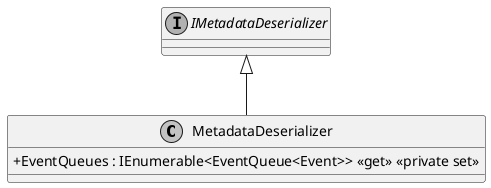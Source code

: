 @startuml
skinparam monochrome true
skinparam classAttributeIconSize 0

class MetadataDeserializer {
    + EventQueues : IEnumerable<EventQueue<Event>> <<get>> <<private set>>
}

interface IMetadataDeserializer

IMetadataDeserializer <|-- MetadataDeserializer

@enduml
